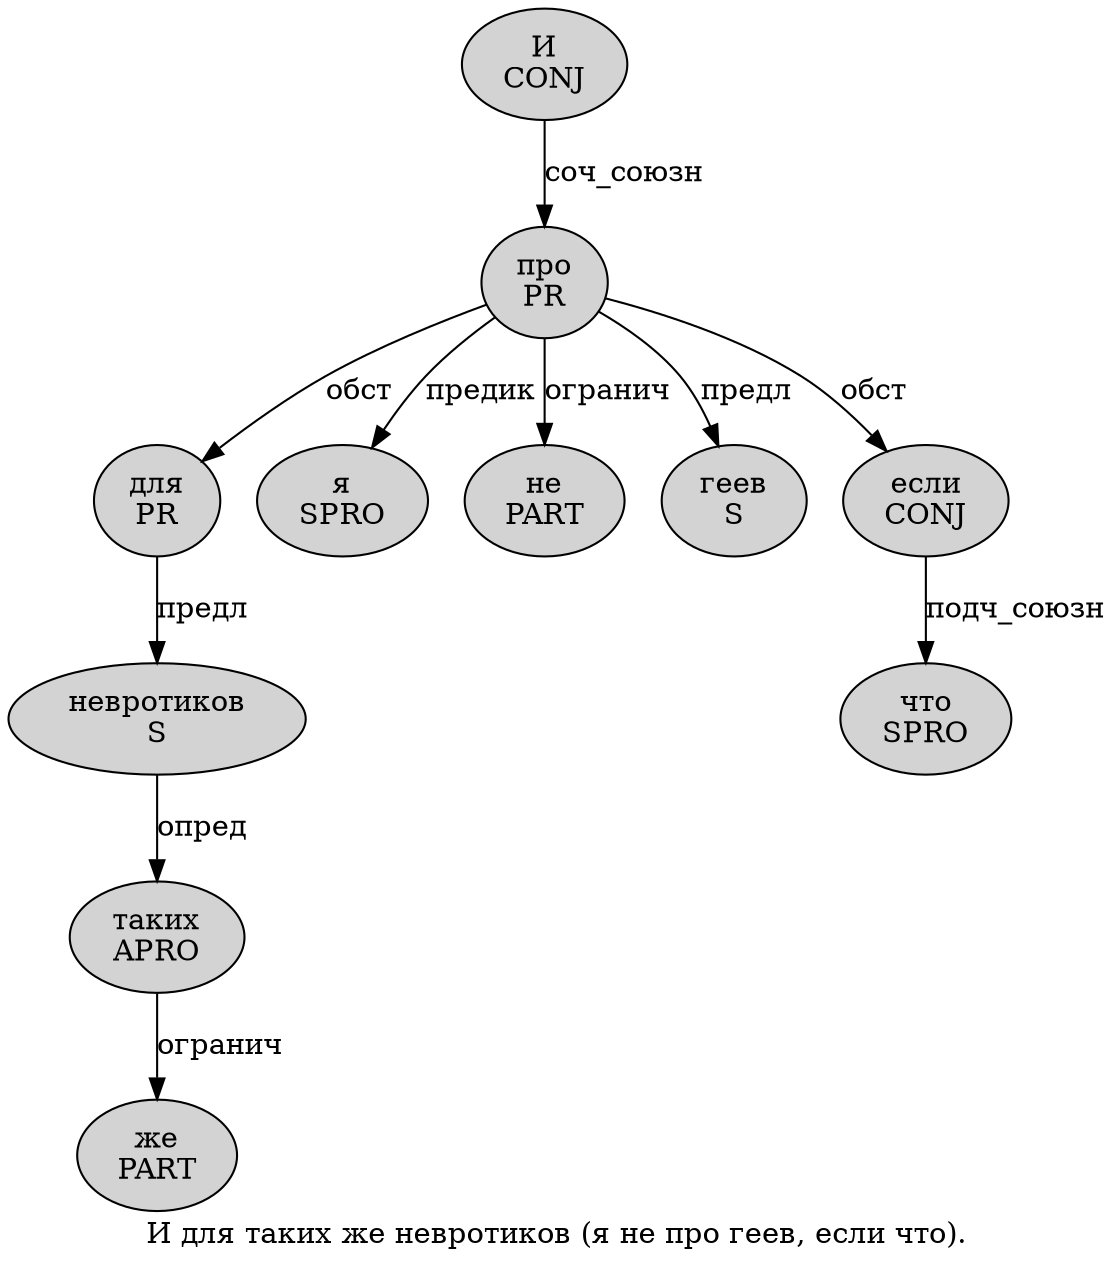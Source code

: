 digraph SENTENCE_3201 {
	graph [label="И для таких же невротиков (я не про геев, если что)."]
	node [style=filled]
		0 [label="И
CONJ" color="" fillcolor=lightgray penwidth=1 shape=ellipse]
		1 [label="для
PR" color="" fillcolor=lightgray penwidth=1 shape=ellipse]
		2 [label="таких
APRO" color="" fillcolor=lightgray penwidth=1 shape=ellipse]
		3 [label="же
PART" color="" fillcolor=lightgray penwidth=1 shape=ellipse]
		4 [label="невротиков
S" color="" fillcolor=lightgray penwidth=1 shape=ellipse]
		6 [label="я
SPRO" color="" fillcolor=lightgray penwidth=1 shape=ellipse]
		7 [label="не
PART" color="" fillcolor=lightgray penwidth=1 shape=ellipse]
		8 [label="про
PR" color="" fillcolor=lightgray penwidth=1 shape=ellipse]
		9 [label="геев
S" color="" fillcolor=lightgray penwidth=1 shape=ellipse]
		11 [label="если
CONJ" color="" fillcolor=lightgray penwidth=1 shape=ellipse]
		12 [label="что
SPRO" color="" fillcolor=lightgray penwidth=1 shape=ellipse]
			0 -> 8 [label="соч_союзн"]
			1 -> 4 [label="предл"]
			8 -> 1 [label="обст"]
			8 -> 6 [label="предик"]
			8 -> 7 [label="огранич"]
			8 -> 9 [label="предл"]
			8 -> 11 [label="обст"]
			4 -> 2 [label="опред"]
			11 -> 12 [label="подч_союзн"]
			2 -> 3 [label="огранич"]
}